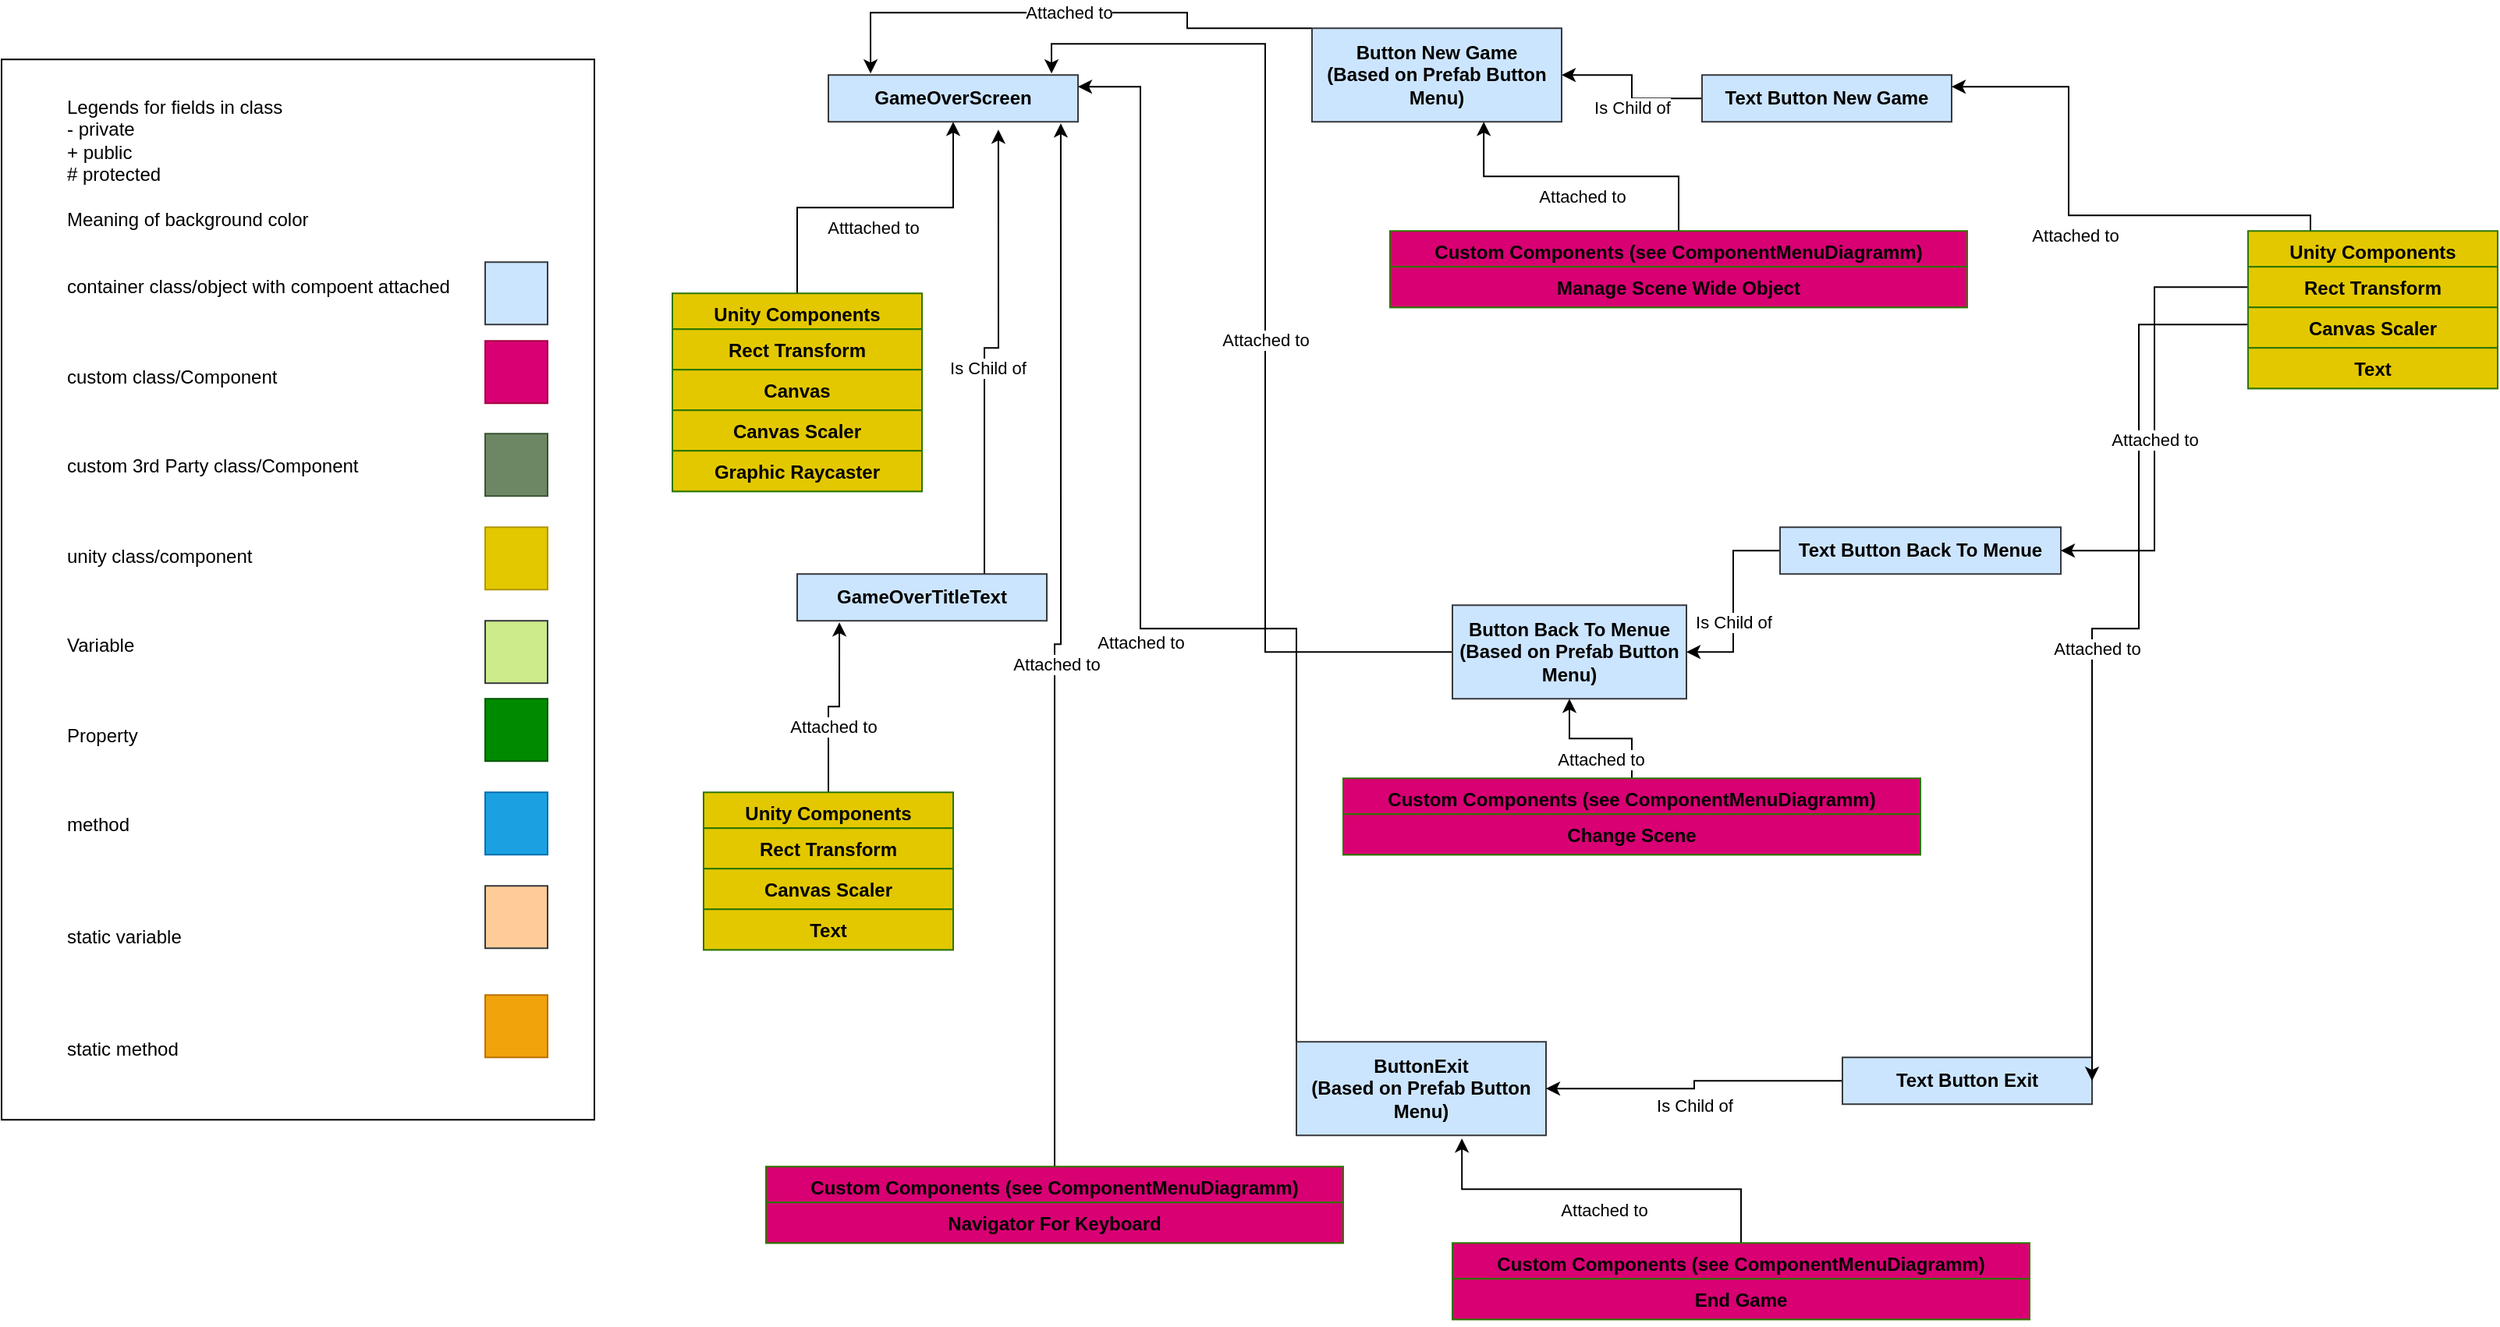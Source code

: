 <mxfile version="12.9.9" type="device"><diagram id="C5RBs43oDa-KdzZeNtuy" name="Page-1"><mxGraphModel dx="1086" dy="846" grid="1" gridSize="10" guides="1" tooltips="1" connect="1" arrows="1" fold="1" page="1" pageScale="1" pageWidth="827" pageHeight="1169" math="0" shadow="0"><root><mxCell id="WIyWlLk6GJQsqaUBKTNV-0"/><mxCell id="WIyWlLk6GJQsqaUBKTNV-1" parent="WIyWlLk6GJQsqaUBKTNV-0"/><mxCell id="g12nD_s7neF1TPHQe0_h-0" value="&lt;blockquote style=&quot;margin: 0 0 0 40px ; border: none ; padding: 0px&quot;&gt;&lt;div&gt;&lt;span&gt;Legends for fields in class&lt;/span&gt;&lt;/div&gt;&lt;div&gt;&lt;span&gt;- private&lt;/span&gt;&lt;/div&gt;&lt;div&gt;&lt;span&gt;+ public&lt;/span&gt;&lt;/div&gt;&lt;div&gt;&lt;span&gt;# protected&lt;/span&gt;&lt;/div&gt;&lt;div&gt;&lt;span&gt;&lt;br&gt;&lt;/span&gt;&lt;/div&gt;&lt;div&gt;&lt;span&gt;Meaning of background color&lt;/span&gt;&lt;/div&gt;&lt;div&gt;&lt;span&gt;&lt;br&gt;&lt;/span&gt;&lt;/div&gt;&lt;div&gt;&lt;br&gt;&lt;/div&gt;&lt;div&gt;container class/object with compoent attached&lt;/div&gt;&lt;div&gt;&lt;span&gt;&lt;br&gt;&lt;/span&gt;&lt;/div&gt;&lt;div&gt;&lt;span&gt;&lt;br&gt;&lt;/span&gt;&lt;/div&gt;&lt;div&gt;&lt;span&gt;&lt;br&gt;&lt;/span&gt;&lt;/div&gt;&lt;div&gt;&lt;span&gt;custom class/Component&lt;/span&gt;&lt;/div&gt;&lt;div&gt;&lt;span&gt;&lt;br&gt;&lt;/span&gt;&lt;/div&gt;&lt;div&gt;&lt;span&gt;&lt;br&gt;&lt;/span&gt;&lt;/div&gt;&lt;div&gt;&lt;span&gt;&lt;br&gt;&lt;/span&gt;&lt;/div&gt;&lt;div&gt;&lt;span&gt;custom 3rd Party class/Component&lt;/span&gt;&lt;/div&gt;&lt;div&gt;&lt;span&gt;&lt;br&gt;&lt;/span&gt;&lt;/div&gt;&lt;div&gt;&lt;span&gt;&lt;br&gt;&lt;/span&gt;&lt;/div&gt;&lt;div&gt;&lt;span&gt;&lt;br&gt;&lt;/span&gt;&lt;/div&gt;&lt;div&gt;&lt;span&gt;unity class/component&lt;/span&gt;&lt;/div&gt;&lt;div&gt;&lt;span&gt;&lt;br&gt;&lt;/span&gt;&lt;/div&gt;&lt;div&gt;&lt;span&gt;&lt;br&gt;&lt;/span&gt;&lt;/div&gt;&lt;div&gt;&lt;span&gt;&lt;br&gt;&lt;/span&gt;&lt;/div&gt;&lt;div&gt;&lt;span&gt;Variable&lt;/span&gt;&lt;/div&gt;&lt;div&gt;&lt;span&gt;&lt;br&gt;&lt;/span&gt;&lt;/div&gt;&lt;div&gt;&lt;span&gt;&lt;br&gt;&lt;/span&gt;&lt;/div&gt;&lt;div&gt;&lt;span&gt;&lt;br&gt;&lt;/span&gt;&lt;/div&gt;&lt;div&gt;&lt;span&gt;Property&lt;/span&gt;&lt;/div&gt;&lt;div&gt;&lt;span&gt;&lt;br&gt;&lt;/span&gt;&lt;/div&gt;&lt;div&gt;&lt;span&gt;&lt;br&gt;&lt;/span&gt;&lt;/div&gt;&lt;div&gt;&lt;span&gt;&lt;br&gt;&lt;/span&gt;&lt;/div&gt;&lt;div&gt;&lt;span&gt;method&lt;/span&gt;&lt;/div&gt;&lt;div&gt;&lt;span&gt;&lt;br&gt;&lt;/span&gt;&lt;/div&gt;&lt;div&gt;&lt;span&gt;&lt;br&gt;&lt;/span&gt;&lt;/div&gt;&lt;div&gt;&lt;span&gt;&lt;br&gt;&lt;/span&gt;&lt;/div&gt;&lt;div&gt;&lt;span&gt;&lt;br&gt;&lt;/span&gt;&lt;/div&gt;&lt;div&gt;static variable&lt;/div&gt;&lt;div&gt;&lt;br&gt;&lt;/div&gt;&lt;div&gt;&lt;br&gt;&lt;/div&gt;&lt;div&gt;&lt;br&gt;&lt;/div&gt;&lt;div&gt;&lt;br&gt;&lt;/div&gt;&lt;div&gt;&lt;span&gt;static method&lt;/span&gt;&lt;/div&gt;&lt;/blockquote&gt;&lt;div&gt;&lt;br&gt;&lt;/div&gt;" style="rounded=0;whiteSpace=wrap;html=1;align=left;" parent="WIyWlLk6GJQsqaUBKTNV-1" vertex="1"><mxGeometry x="20" y="160.11" width="380" height="680" as="geometry"/></mxCell><mxCell id="g12nD_s7neF1TPHQe0_h-1" value="" style="rounded=0;whiteSpace=wrap;html=1;fillColor=#d80073;strokeColor=#A50040;fontColor=#ffffff;" parent="WIyWlLk6GJQsqaUBKTNV-1" vertex="1"><mxGeometry x="330" y="340.61" width="40" height="40" as="geometry"/></mxCell><mxCell id="g12nD_s7neF1TPHQe0_h-2" value="" style="rounded=0;whiteSpace=wrap;html=1;fillColor=#cdeb8b;strokeColor=#36393d;" parent="WIyWlLk6GJQsqaUBKTNV-1" vertex="1"><mxGeometry x="330" y="520.11" width="40" height="40" as="geometry"/></mxCell><mxCell id="g12nD_s7neF1TPHQe0_h-3" value="" style="rounded=0;whiteSpace=wrap;html=1;fillColor=#008a00;strokeColor=#005700;fontColor=#ffffff;" parent="WIyWlLk6GJQsqaUBKTNV-1" vertex="1"><mxGeometry x="330" y="570.11" width="40" height="40" as="geometry"/></mxCell><mxCell id="g12nD_s7neF1TPHQe0_h-4" value="" style="rounded=0;whiteSpace=wrap;html=1;fillColor=#1ba1e2;strokeColor=#006EAF;fontColor=#ffffff;" parent="WIyWlLk6GJQsqaUBKTNV-1" vertex="1"><mxGeometry x="330" y="630.11" width="40" height="40" as="geometry"/></mxCell><mxCell id="g12nD_s7neF1TPHQe0_h-5" value="" style="rounded=0;whiteSpace=wrap;html=1;fillColor=#ffcc99;strokeColor=#36393d;" parent="WIyWlLk6GJQsqaUBKTNV-1" vertex="1"><mxGeometry x="330" y="690.11" width="40" height="40" as="geometry"/></mxCell><mxCell id="g12nD_s7neF1TPHQe0_h-6" value="" style="rounded=0;whiteSpace=wrap;html=1;fillColor=#f0a30a;strokeColor=#BD7000;fontColor=#ffffff;" parent="WIyWlLk6GJQsqaUBKTNV-1" vertex="1"><mxGeometry x="330" y="760.11" width="40" height="40" as="geometry"/></mxCell><mxCell id="g12nD_s7neF1TPHQe0_h-9" value="" style="rounded=0;whiteSpace=wrap;html=1;fillColor=#6D8764;strokeColor=#3A5431;fontColor=#ffffff;" parent="WIyWlLk6GJQsqaUBKTNV-1" vertex="1"><mxGeometry x="330" y="400.11" width="40" height="40" as="geometry"/></mxCell><mxCell id="g12nD_s7neF1TPHQe0_h-10" value="" style="rounded=0;whiteSpace=wrap;html=1;fillColor=#e3c800;strokeColor=#B09500;fontColor=#ffffff;" parent="WIyWlLk6GJQsqaUBKTNV-1" vertex="1"><mxGeometry x="330" y="460.11" width="40" height="40" as="geometry"/></mxCell><mxCell id="g12nD_s7neF1TPHQe0_h-11" value="" style="rounded=0;whiteSpace=wrap;html=1;fillColor=#cce5ff;strokeColor=#36393d;" parent="WIyWlLk6GJQsqaUBKTNV-1" vertex="1"><mxGeometry x="330" y="290.11" width="40" height="40" as="geometry"/></mxCell><mxCell id="g12nD_s7neF1TPHQe0_h-12" value="GameOverScreen" style="rounded=0;whiteSpace=wrap;html=1;fontColor=#000000;align=center;strokeColor=#36393d;fillColor=#cce5ff;fontStyle=1" parent="WIyWlLk6GJQsqaUBKTNV-1" vertex="1"><mxGeometry x="550" y="170.11" width="160" height="30" as="geometry"/></mxCell><mxCell id="g12nD_s7neF1TPHQe0_h-20" value="Atttached to&amp;nbsp;" style="edgeStyle=orthogonalEdgeStyle;rounded=0;orthogonalLoop=1;jettySize=auto;html=1;exitX=0.5;exitY=0;exitDx=0;exitDy=0;fontColor=#000000;align=center;verticalAlign=top;" parent="WIyWlLk6GJQsqaUBKTNV-1" source="g12nD_s7neF1TPHQe0_h-13" target="g12nD_s7neF1TPHQe0_h-12" edge="1"><mxGeometry relative="1" as="geometry"/></mxCell><mxCell id="8VZb15-qsIX3xfEWYDnF-9" value="Attached to" style="edgeStyle=orthogonalEdgeStyle;rounded=0;orthogonalLoop=1;jettySize=auto;html=1;fontColor=#000000;verticalAlign=top;entryX=0.931;entryY=1.033;entryDx=0;entryDy=0;entryPerimeter=0;" parent="WIyWlLk6GJQsqaUBKTNV-1" source="8VZb15-qsIX3xfEWYDnF-4" target="g12nD_s7neF1TPHQe0_h-12" edge="1"><mxGeometry relative="1" as="geometry"><mxPoint x="690" y="220.11" as="targetPoint"/></mxGeometry></mxCell><mxCell id="8VZb15-qsIX3xfEWYDnF-30" value="Attached to" style="edgeStyle=orthogonalEdgeStyle;rounded=0;orthogonalLoop=1;jettySize=auto;html=1;entryX=0.169;entryY=-0.033;entryDx=0;entryDy=0;entryPerimeter=0;fontColor=#000000;verticalAlign=middle;" parent="WIyWlLk6GJQsqaUBKTNV-1" source="8VZb15-qsIX3xfEWYDnF-11" target="g12nD_s7neF1TPHQe0_h-12" edge="1"><mxGeometry relative="1" as="geometry"><Array as="points"><mxPoint x="780" y="140.11"/><mxPoint x="780" y="130.11"/><mxPoint x="577" y="130.11"/></Array></mxGeometry></mxCell><mxCell id="8VZb15-qsIX3xfEWYDnF-11" value="Button New Game&lt;br&gt;(Based on Prefab Button Menu)" style="rounded=0;whiteSpace=wrap;html=1;fontColor=#000000;align=center;strokeColor=#36393d;fillColor=#cce5ff;fontStyle=1" parent="WIyWlLk6GJQsqaUBKTNV-1" vertex="1"><mxGeometry x="860" y="140.11" width="160" height="60" as="geometry"/></mxCell><mxCell id="8VZb15-qsIX3xfEWYDnF-31" value="Attached to" style="edgeStyle=orthogonalEdgeStyle;rounded=0;orthogonalLoop=1;jettySize=auto;html=1;entryX=0.894;entryY=-0.033;entryDx=0;entryDy=0;entryPerimeter=0;fontColor=#000000;verticalAlign=top;" parent="WIyWlLk6GJQsqaUBKTNV-1" source="8VZb15-qsIX3xfEWYDnF-12" target="g12nD_s7neF1TPHQe0_h-12" edge="1"><mxGeometry relative="1" as="geometry"/></mxCell><mxCell id="8VZb15-qsIX3xfEWYDnF-12" value="Button Back To Menue (Based on Prefab Button Menu)" style="rounded=0;whiteSpace=wrap;html=1;fontColor=#000000;align=center;strokeColor=#36393d;fillColor=#cce5ff;fontStyle=1" parent="WIyWlLk6GJQsqaUBKTNV-1" vertex="1"><mxGeometry x="950" y="510.11" width="150" height="60" as="geometry"/></mxCell><mxCell id="8VZb15-qsIX3xfEWYDnF-33" value="Attached to" style="edgeStyle=orthogonalEdgeStyle;rounded=0;orthogonalLoop=1;jettySize=auto;html=1;entryX=1;entryY=0.25;entryDx=0;entryDy=0;fontColor=#000000;verticalAlign=top;exitX=0;exitY=0.25;exitDx=0;exitDy=0;" parent="WIyWlLk6GJQsqaUBKTNV-1" source="8VZb15-qsIX3xfEWYDnF-13" target="g12nD_s7neF1TPHQe0_h-12" edge="1"><mxGeometry relative="1" as="geometry"><mxPoint x="740" y="180.11" as="targetPoint"/><mxPoint x="790" y="650.11" as="sourcePoint"/><Array as="points"><mxPoint x="850" y="525.11"/><mxPoint x="750" y="525.11"/><mxPoint x="750" y="178.11"/></Array></mxGeometry></mxCell><mxCell id="8VZb15-qsIX3xfEWYDnF-13" value="ButtonExit&lt;br&gt;(Based on Prefab Button Menu)" style="rounded=0;whiteSpace=wrap;html=1;fontColor=#000000;align=center;strokeColor=#36393d;fillColor=#cce5ff;fontStyle=1" parent="WIyWlLk6GJQsqaUBKTNV-1" vertex="1"><mxGeometry x="850" y="790.11" width="160" height="60" as="geometry"/></mxCell><mxCell id="8VZb15-qsIX3xfEWYDnF-16" value="Is Child of" style="edgeStyle=orthogonalEdgeStyle;rounded=0;orthogonalLoop=1;jettySize=auto;html=1;exitX=0.75;exitY=0;exitDx=0;exitDy=0;entryX=0.681;entryY=1.167;entryDx=0;entryDy=0;entryPerimeter=0;fontColor=#000000;verticalAlign=top;" parent="WIyWlLk6GJQsqaUBKTNV-1" source="8VZb15-qsIX3xfEWYDnF-14" target="g12nD_s7neF1TPHQe0_h-12" edge="1"><mxGeometry relative="1" as="geometry"/></mxCell><mxCell id="8VZb15-qsIX3xfEWYDnF-14" value="GameOverTitleText" style="rounded=0;whiteSpace=wrap;html=1;fontColor=#000000;align=center;strokeColor=#36393d;fillColor=#cce5ff;fontStyle=1" parent="WIyWlLk6GJQsqaUBKTNV-1" vertex="1"><mxGeometry x="530" y="490.11" width="160" height="30" as="geometry"/></mxCell><mxCell id="8VZb15-qsIX3xfEWYDnF-22" value="Attached to" style="edgeStyle=orthogonalEdgeStyle;rounded=0;orthogonalLoop=1;jettySize=auto;html=1;entryX=0.169;entryY=1.033;entryDx=0;entryDy=0;entryPerimeter=0;fontColor=#000000;verticalAlign=top;" parent="WIyWlLk6GJQsqaUBKTNV-1" source="8VZb15-qsIX3xfEWYDnF-17" target="8VZb15-qsIX3xfEWYDnF-14" edge="1"><mxGeometry relative="1" as="geometry"/></mxCell><mxCell id="8VZb15-qsIX3xfEWYDnF-27" value="Is Child of" style="edgeStyle=orthogonalEdgeStyle;rounded=0;orthogonalLoop=1;jettySize=auto;html=1;entryX=1;entryY=0.5;entryDx=0;entryDy=0;fontColor=#000000;verticalAlign=top;" parent="WIyWlLk6GJQsqaUBKTNV-1" source="8VZb15-qsIX3xfEWYDnF-23" target="8VZb15-qsIX3xfEWYDnF-11" edge="1"><mxGeometry relative="1" as="geometry"/></mxCell><mxCell id="8VZb15-qsIX3xfEWYDnF-23" value="Text Button New Game" style="rounded=0;whiteSpace=wrap;html=1;fontColor=#000000;align=center;strokeColor=#36393d;fillColor=#cce5ff;fontStyle=1" parent="WIyWlLk6GJQsqaUBKTNV-1" vertex="1"><mxGeometry x="1110" y="170.11" width="160" height="30" as="geometry"/></mxCell><mxCell id="8VZb15-qsIX3xfEWYDnF-28" value="Is Child of" style="edgeStyle=orthogonalEdgeStyle;rounded=0;orthogonalLoop=1;jettySize=auto;html=1;entryX=1;entryY=0.5;entryDx=0;entryDy=0;fontColor=#000000;verticalAlign=top;" parent="WIyWlLk6GJQsqaUBKTNV-1" source="8VZb15-qsIX3xfEWYDnF-24" target="8VZb15-qsIX3xfEWYDnF-12" edge="1"><mxGeometry relative="1" as="geometry"/></mxCell><mxCell id="8VZb15-qsIX3xfEWYDnF-24" value="Text Button Back To Menue" style="rounded=0;whiteSpace=wrap;html=1;fontColor=#000000;align=center;strokeColor=#36393d;fillColor=#cce5ff;fontStyle=1" parent="WIyWlLk6GJQsqaUBKTNV-1" vertex="1"><mxGeometry x="1160" y="460.11" width="180" height="30" as="geometry"/></mxCell><mxCell id="8VZb15-qsIX3xfEWYDnF-29" value="&lt;div&gt;Is Child of&lt;br&gt;&lt;/div&gt;" style="edgeStyle=orthogonalEdgeStyle;rounded=0;orthogonalLoop=1;jettySize=auto;html=1;entryX=1;entryY=0.5;entryDx=0;entryDy=0;fontColor=#000000;verticalAlign=top;" parent="WIyWlLk6GJQsqaUBKTNV-1" source="8VZb15-qsIX3xfEWYDnF-25" target="8VZb15-qsIX3xfEWYDnF-13" edge="1"><mxGeometry relative="1" as="geometry"/></mxCell><mxCell id="8VZb15-qsIX3xfEWYDnF-25" value="Text Button Exit" style="rounded=0;whiteSpace=wrap;html=1;fontColor=#000000;align=center;strokeColor=#36393d;fillColor=#cce5ff;fontStyle=1" parent="WIyWlLk6GJQsqaUBKTNV-1" vertex="1"><mxGeometry x="1200" y="800.11" width="160" height="30" as="geometry"/></mxCell><mxCell id="8VZb15-qsIX3xfEWYDnF-39" value="Attached to" style="edgeStyle=orthogonalEdgeStyle;rounded=0;orthogonalLoop=1;jettySize=auto;html=1;entryX=1;entryY=0.5;entryDx=0;entryDy=0;fontColor=#000000;verticalAlign=top;" parent="WIyWlLk6GJQsqaUBKTNV-1" source="8VZb15-qsIX3xfEWYDnF-35" target="8VZb15-qsIX3xfEWYDnF-25" edge="1"><mxGeometry relative="1" as="geometry"><Array as="points"><mxPoint x="1390" y="330.11"/><mxPoint x="1390" y="525.11"/></Array></mxGeometry></mxCell><mxCell id="8VZb15-qsIX3xfEWYDnF-41" value="Attached to" style="edgeStyle=orthogonalEdgeStyle;rounded=0;orthogonalLoop=1;jettySize=auto;html=1;entryX=1;entryY=0.25;entryDx=0;entryDy=0;fontColor=#000000;verticalAlign=top;" parent="WIyWlLk6GJQsqaUBKTNV-1" source="8VZb15-qsIX3xfEWYDnF-35" target="8VZb15-qsIX3xfEWYDnF-23" edge="1"><mxGeometry relative="1" as="geometry"><Array as="points"><mxPoint x="1500" y="260.11"/><mxPoint x="1345" y="260.11"/><mxPoint x="1345" y="178.11"/></Array></mxGeometry></mxCell><mxCell id="8VZb15-qsIX3xfEWYDnF-40" value="Attached to" style="edgeStyle=orthogonalEdgeStyle;rounded=0;orthogonalLoop=1;jettySize=auto;html=1;entryX=1;entryY=0.5;entryDx=0;entryDy=0;fontColor=#000000;verticalAlign=top;" parent="WIyWlLk6GJQsqaUBKTNV-1" source="8VZb15-qsIX3xfEWYDnF-36" target="8VZb15-qsIX3xfEWYDnF-24" edge="1"><mxGeometry relative="1" as="geometry"/></mxCell><mxCell id="8VZb15-qsIX3xfEWYDnF-48" value="Attached to" style="edgeStyle=orthogonalEdgeStyle;rounded=0;orthogonalLoop=1;jettySize=auto;html=1;entryX=0.688;entryY=1;entryDx=0;entryDy=0;entryPerimeter=0;fontColor=#000000;verticalAlign=top;" parent="WIyWlLk6GJQsqaUBKTNV-1" source="8VZb15-qsIX3xfEWYDnF-42" target="8VZb15-qsIX3xfEWYDnF-11" edge="1"><mxGeometry relative="1" as="geometry"/></mxCell><mxCell id="8VZb15-qsIX3xfEWYDnF-49" value="Attached to" style="edgeStyle=orthogonalEdgeStyle;rounded=0;orthogonalLoop=1;jettySize=auto;html=1;entryX=0.5;entryY=1;entryDx=0;entryDy=0;fontColor=#000000;verticalAlign=top;" parent="WIyWlLk6GJQsqaUBKTNV-1" source="8VZb15-qsIX3xfEWYDnF-44" target="8VZb15-qsIX3xfEWYDnF-12" edge="1"><mxGeometry relative="1" as="geometry"/></mxCell><mxCell id="8VZb15-qsIX3xfEWYDnF-50" value="Attached to" style="edgeStyle=orthogonalEdgeStyle;rounded=0;orthogonalLoop=1;jettySize=auto;html=1;entryX=0.663;entryY=1.033;entryDx=0;entryDy=0;entryPerimeter=0;fontColor=#000000;verticalAlign=top;" parent="WIyWlLk6GJQsqaUBKTNV-1" source="8VZb15-qsIX3xfEWYDnF-46" target="8VZb15-qsIX3xfEWYDnF-13" edge="1"><mxGeometry relative="1" as="geometry"/></mxCell><mxCell id="g12nD_s7neF1TPHQe0_h-13" value="Unity Components" style="swimlane;fontStyle=1;childLayout=stackLayout;horizontal=1;fillColor=#E3C800;horizontalStack=0;resizeParent=1;resizeParentMax=0;resizeLast=0;collapsible=1;marginBottom=0;fontColor=#000000;align=center;verticalAlign=top;strokeColor=#2D7600;gradientColor=none;spacingLeft=4;spacingRight=4;" parent="WIyWlLk6GJQsqaUBKTNV-1" vertex="1"><mxGeometry x="450" y="310.11" width="160" height="127" as="geometry"/></mxCell><mxCell id="g12nD_s7neF1TPHQe0_h-14" value="Rect Transform" style="text;strokeColor=#2D7600;fillColor=#E3C800;align=center;verticalAlign=top;spacingLeft=4;spacingRight=4;overflow=hidden;rotatable=0;points=[[0,0.5],[1,0.5]];portConstraint=eastwest;fontColor=#000000;fontStyle=1" parent="g12nD_s7neF1TPHQe0_h-13" vertex="1"><mxGeometry y="23" width="160" height="26" as="geometry"/></mxCell><mxCell id="8VZb15-qsIX3xfEWYDnF-0" value="Canvas" style="text;strokeColor=#2D7600;fillColor=#E3C800;align=center;verticalAlign=top;spacingLeft=4;spacingRight=4;overflow=hidden;rotatable=0;points=[[0,0.5],[1,0.5]];portConstraint=eastwest;fontColor=#000000;fontStyle=1" parent="g12nD_s7neF1TPHQe0_h-13" vertex="1"><mxGeometry y="49" width="160" height="26" as="geometry"/></mxCell><mxCell id="8VZb15-qsIX3xfEWYDnF-1" value="Canvas Scaler" style="text;strokeColor=#2D7600;fillColor=#E3C800;align=center;verticalAlign=top;spacingLeft=4;spacingRight=4;overflow=hidden;rotatable=0;points=[[0,0.5],[1,0.5]];portConstraint=eastwest;fontColor=#000000;fontStyle=1" parent="g12nD_s7neF1TPHQe0_h-13" vertex="1"><mxGeometry y="75" width="160" height="26" as="geometry"/></mxCell><mxCell id="8VZb15-qsIX3xfEWYDnF-2" value="Graphic Raycaster" style="text;strokeColor=#2D7600;fillColor=#E3C800;align=center;verticalAlign=top;spacingLeft=4;spacingRight=4;overflow=hidden;rotatable=0;points=[[0,0.5],[1,0.5]];portConstraint=eastwest;fontColor=#000000;fontStyle=1" parent="g12nD_s7neF1TPHQe0_h-13" vertex="1"><mxGeometry y="101" width="160" height="26" as="geometry"/></mxCell><mxCell id="8VZb15-qsIX3xfEWYDnF-17" value="Unity Components" style="swimlane;fontStyle=1;childLayout=stackLayout;horizontal=1;fillColor=#E3C800;horizontalStack=0;resizeParent=1;resizeParentMax=0;resizeLast=0;collapsible=1;marginBottom=0;fontColor=#000000;align=center;verticalAlign=top;strokeColor=#2D7600;gradientColor=none;spacingLeft=4;spacingRight=4;" parent="WIyWlLk6GJQsqaUBKTNV-1" vertex="1"><mxGeometry x="470" y="630.11" width="160" height="101" as="geometry"/></mxCell><mxCell id="8VZb15-qsIX3xfEWYDnF-18" value="Rect Transform" style="text;strokeColor=#2D7600;fillColor=#E3C800;align=center;verticalAlign=top;spacingLeft=4;spacingRight=4;overflow=hidden;rotatable=0;points=[[0,0.5],[1,0.5]];portConstraint=eastwest;fontColor=#000000;fontStyle=1" parent="8VZb15-qsIX3xfEWYDnF-17" vertex="1"><mxGeometry y="23" width="160" height="26" as="geometry"/></mxCell><mxCell id="8VZb15-qsIX3xfEWYDnF-20" value="Canvas Scaler" style="text;strokeColor=#2D7600;fillColor=#E3C800;align=center;verticalAlign=top;spacingLeft=4;spacingRight=4;overflow=hidden;rotatable=0;points=[[0,0.5],[1,0.5]];portConstraint=eastwest;fontColor=#000000;fontStyle=1" parent="8VZb15-qsIX3xfEWYDnF-17" vertex="1"><mxGeometry y="49" width="160" height="26" as="geometry"/></mxCell><mxCell id="8VZb15-qsIX3xfEWYDnF-21" value="Text" style="text;strokeColor=#2D7600;fillColor=#E3C800;align=center;verticalAlign=top;spacingLeft=4;spacingRight=4;overflow=hidden;rotatable=0;points=[[0,0.5],[1,0.5]];portConstraint=eastwest;fontColor=#000000;fontStyle=1" parent="8VZb15-qsIX3xfEWYDnF-17" vertex="1"><mxGeometry y="75" width="160" height="26" as="geometry"/></mxCell><mxCell id="8VZb15-qsIX3xfEWYDnF-4" value="Custom Components (see ComponentMenuDiagramm)" style="swimlane;fontStyle=1;childLayout=stackLayout;horizontal=1;fillColor=#D80073;horizontalStack=0;resizeParent=1;resizeParentMax=0;resizeLast=0;collapsible=1;marginBottom=0;fontColor=#000000;align=center;verticalAlign=top;strokeColor=#2D7600;gradientColor=none;spacingLeft=4;spacingRight=4;" parent="WIyWlLk6GJQsqaUBKTNV-1" vertex="1"><mxGeometry x="510" y="870.11" width="370" height="49" as="geometry"/></mxCell><mxCell id="8VZb15-qsIX3xfEWYDnF-5" value="Navigator For Keyboard" style="text;strokeColor=#2D7600;fillColor=#D80073;align=center;verticalAlign=top;spacingLeft=4;spacingRight=4;overflow=hidden;rotatable=0;points=[[0,0.5],[1,0.5]];portConstraint=eastwest;fontColor=#000000;fontStyle=1" parent="8VZb15-qsIX3xfEWYDnF-4" vertex="1"><mxGeometry y="23" width="370" height="26" as="geometry"/></mxCell><mxCell id="8VZb15-qsIX3xfEWYDnF-35" value="Unity Components" style="swimlane;fontStyle=1;childLayout=stackLayout;horizontal=1;fillColor=#E3C800;horizontalStack=0;resizeParent=1;resizeParentMax=0;resizeLast=0;collapsible=1;marginBottom=0;fontColor=#000000;align=center;verticalAlign=top;strokeColor=#2D7600;gradientColor=none;spacingLeft=4;spacingRight=4;" parent="WIyWlLk6GJQsqaUBKTNV-1" vertex="1"><mxGeometry x="1460" y="270.11" width="160" height="101" as="geometry"/></mxCell><mxCell id="8VZb15-qsIX3xfEWYDnF-36" value="Rect Transform" style="text;strokeColor=#2D7600;fillColor=#E3C800;align=center;verticalAlign=top;spacingLeft=4;spacingRight=4;overflow=hidden;rotatable=0;points=[[0,0.5],[1,0.5]];portConstraint=eastwest;fontColor=#000000;fontStyle=1" parent="8VZb15-qsIX3xfEWYDnF-35" vertex="1"><mxGeometry y="23" width="160" height="26" as="geometry"/></mxCell><mxCell id="8VZb15-qsIX3xfEWYDnF-37" value="Canvas Scaler" style="text;strokeColor=#2D7600;fillColor=#E3C800;align=center;verticalAlign=top;spacingLeft=4;spacingRight=4;overflow=hidden;rotatable=0;points=[[0,0.5],[1,0.5]];portConstraint=eastwest;fontColor=#000000;fontStyle=1" parent="8VZb15-qsIX3xfEWYDnF-35" vertex="1"><mxGeometry y="49" width="160" height="26" as="geometry"/></mxCell><mxCell id="8VZb15-qsIX3xfEWYDnF-38" value="Text" style="text;strokeColor=#2D7600;fillColor=#E3C800;align=center;verticalAlign=top;spacingLeft=4;spacingRight=4;overflow=hidden;rotatable=0;points=[[0,0.5],[1,0.5]];portConstraint=eastwest;fontColor=#000000;fontStyle=1" parent="8VZb15-qsIX3xfEWYDnF-35" vertex="1"><mxGeometry y="75" width="160" height="26" as="geometry"/></mxCell><mxCell id="8VZb15-qsIX3xfEWYDnF-42" value="Custom Components (see ComponentMenuDiagramm)" style="swimlane;fontStyle=1;childLayout=stackLayout;horizontal=1;fillColor=#D80073;horizontalStack=0;resizeParent=1;resizeParentMax=0;resizeLast=0;collapsible=1;marginBottom=0;fontColor=#000000;align=center;verticalAlign=top;strokeColor=#2D7600;gradientColor=none;spacingLeft=4;spacingRight=4;" parent="WIyWlLk6GJQsqaUBKTNV-1" vertex="1"><mxGeometry x="910" y="270.11" width="370" height="49" as="geometry"/></mxCell><mxCell id="8VZb15-qsIX3xfEWYDnF-43" value="Manage Scene Wide Object" style="text;strokeColor=#2D7600;fillColor=#D80073;align=center;verticalAlign=top;spacingLeft=4;spacingRight=4;overflow=hidden;rotatable=0;points=[[0,0.5],[1,0.5]];portConstraint=eastwest;fontColor=#000000;fontStyle=1" parent="8VZb15-qsIX3xfEWYDnF-42" vertex="1"><mxGeometry y="23" width="370" height="26" as="geometry"/></mxCell><mxCell id="8VZb15-qsIX3xfEWYDnF-44" value="Custom Components (see ComponentMenuDiagramm)" style="swimlane;fontStyle=1;childLayout=stackLayout;horizontal=1;fillColor=#D80073;horizontalStack=0;resizeParent=1;resizeParentMax=0;resizeLast=0;collapsible=1;marginBottom=0;fontColor=#000000;align=center;verticalAlign=top;strokeColor=#2D7600;gradientColor=none;spacingLeft=4;spacingRight=4;" parent="WIyWlLk6GJQsqaUBKTNV-1" vertex="1"><mxGeometry x="880" y="621.11" width="370" height="49" as="geometry"/></mxCell><mxCell id="8VZb15-qsIX3xfEWYDnF-45" value="Change Scene" style="text;strokeColor=#2D7600;fillColor=#D80073;align=center;verticalAlign=top;spacingLeft=4;spacingRight=4;overflow=hidden;rotatable=0;points=[[0,0.5],[1,0.5]];portConstraint=eastwest;fontColor=#000000;fontStyle=1" parent="8VZb15-qsIX3xfEWYDnF-44" vertex="1"><mxGeometry y="23" width="370" height="26" as="geometry"/></mxCell><mxCell id="8VZb15-qsIX3xfEWYDnF-46" value="Custom Components (see ComponentMenuDiagramm)" style="swimlane;fontStyle=1;childLayout=stackLayout;horizontal=1;fillColor=#D80073;horizontalStack=0;resizeParent=1;resizeParentMax=0;resizeLast=0;collapsible=1;marginBottom=0;fontColor=#000000;align=center;verticalAlign=top;strokeColor=#2D7600;gradientColor=none;spacingLeft=4;spacingRight=4;" parent="WIyWlLk6GJQsqaUBKTNV-1" vertex="1"><mxGeometry x="950" y="919.11" width="370" height="49" as="geometry"/></mxCell><mxCell id="8VZb15-qsIX3xfEWYDnF-47" value="End Game" style="text;strokeColor=#2D7600;fillColor=#D80073;align=center;verticalAlign=top;spacingLeft=4;spacingRight=4;overflow=hidden;rotatable=0;points=[[0,0.5],[1,0.5]];portConstraint=eastwest;fontColor=#000000;fontStyle=1" parent="8VZb15-qsIX3xfEWYDnF-46" vertex="1"><mxGeometry y="23" width="370" height="26" as="geometry"/></mxCell></root></mxGraphModel></diagram></mxfile>